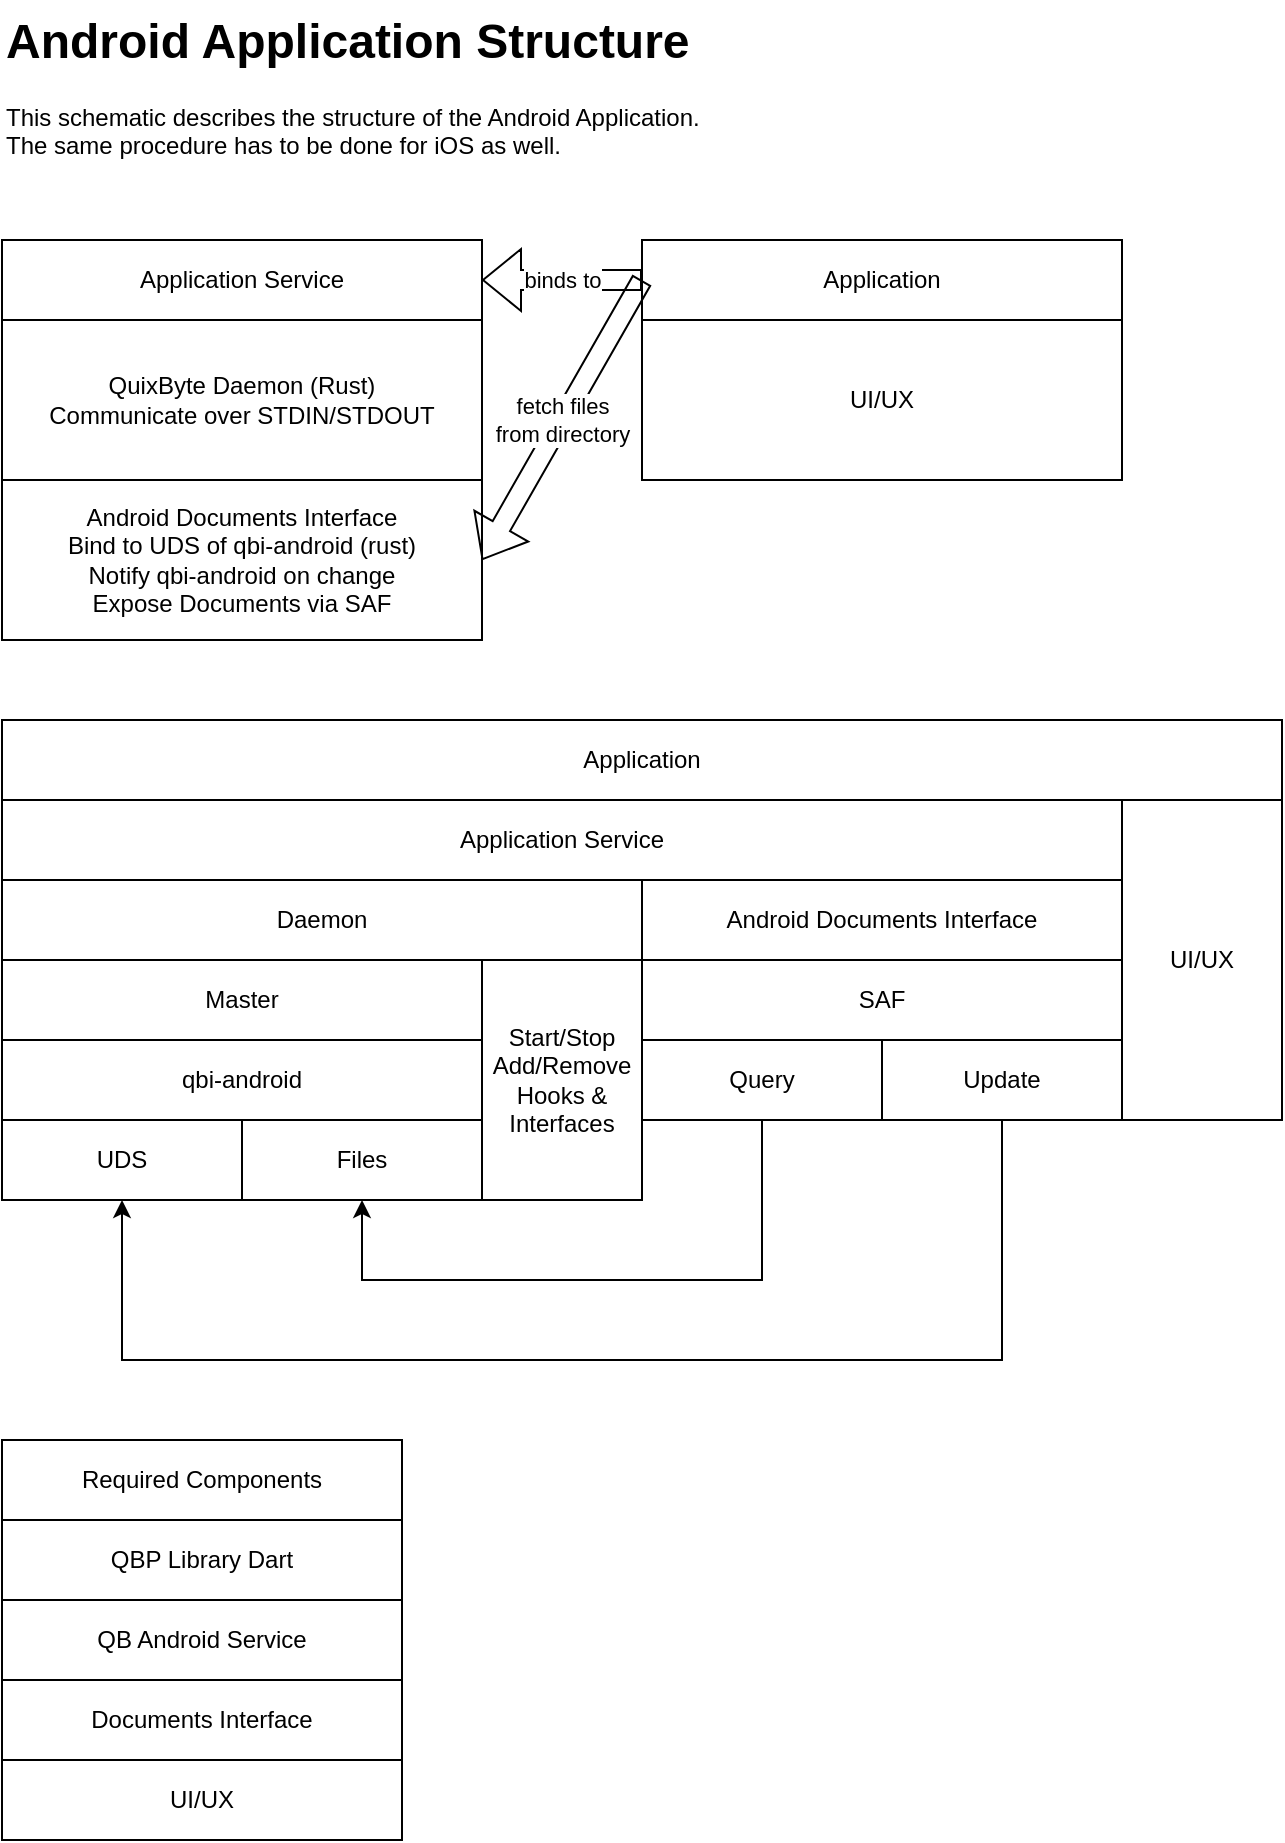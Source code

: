 <mxfile version="24.5.3" type="device">
  <diagram name="Page-1" id="HXCr5Ru2nn6dtwMlLs1M">
    <mxGraphModel dx="819" dy="518" grid="1" gridSize="10" guides="1" tooltips="1" connect="1" arrows="1" fold="1" page="1" pageScale="1" pageWidth="850" pageHeight="1100" math="0" shadow="0">
      <root>
        <mxCell id="0" />
        <mxCell id="1" parent="0" />
        <mxCell id="w35PViAqEVXVMyv1GmmO-1" value="Application Service" style="rounded=0;whiteSpace=wrap;html=1;" parent="1" vertex="1">
          <mxGeometry x="40" y="160" width="240" height="40" as="geometry" />
        </mxCell>
        <mxCell id="w35PViAqEVXVMyv1GmmO-2" value="Application" style="rounded=0;whiteSpace=wrap;html=1;" parent="1" vertex="1">
          <mxGeometry x="360" y="160" width="240" height="40" as="geometry" />
        </mxCell>
        <mxCell id="w35PViAqEVXVMyv1GmmO-3" value="binds to" style="shape=flexArrow;endArrow=classic;html=1;rounded=0;entryX=1;entryY=0.5;entryDx=0;entryDy=0;exitX=0;exitY=0.5;exitDx=0;exitDy=0;" parent="1" source="w35PViAqEVXVMyv1GmmO-2" target="w35PViAqEVXVMyv1GmmO-1" edge="1">
          <mxGeometry width="50" height="50" relative="1" as="geometry">
            <mxPoint x="300" y="250" as="sourcePoint" />
            <mxPoint x="350" y="200" as="targetPoint" />
          </mxGeometry>
        </mxCell>
        <mxCell id="w35PViAqEVXVMyv1GmmO-4" value="QuixByte Daemon (Rust)&lt;div&gt;Communicate over STDIN/STDOUT&lt;/div&gt;" style="rounded=0;whiteSpace=wrap;html=1;" parent="1" vertex="1">
          <mxGeometry x="40" y="200" width="240" height="80" as="geometry" />
        </mxCell>
        <mxCell id="w35PViAqEVXVMyv1GmmO-5" value="Android Documents Interface&lt;div&gt;Bind to UDS of qbi-android (rust)&lt;/div&gt;&lt;div&gt;Notify qbi-android on change&lt;/div&gt;&lt;div&gt;Expose Documents via SAF&lt;/div&gt;" style="rounded=0;whiteSpace=wrap;html=1;" parent="1" vertex="1">
          <mxGeometry x="40" y="280" width="240" height="80" as="geometry" />
        </mxCell>
        <mxCell id="w35PViAqEVXVMyv1GmmO-6" value="UI/UX" style="rounded=0;whiteSpace=wrap;html=1;" parent="1" vertex="1">
          <mxGeometry x="360" y="200" width="240" height="80" as="geometry" />
        </mxCell>
        <mxCell id="w35PViAqEVXVMyv1GmmO-8" value="&lt;h1 style=&quot;margin-top: 0px;&quot;&gt;Android Application Structure&lt;/h1&gt;&lt;p&gt;This schematic describes the structure of the Android Application. The same procedure has to be done for iOS as well.&lt;/p&gt;" style="text;html=1;whiteSpace=wrap;overflow=hidden;rounded=0;" parent="1" vertex="1">
          <mxGeometry x="40" y="40" width="350" height="120" as="geometry" />
        </mxCell>
        <mxCell id="w35PViAqEVXVMyv1GmmO-9" value="fetch files&lt;div&gt;from directory&lt;/div&gt;" style="shape=flexArrow;endArrow=classic;html=1;rounded=0;entryX=1;entryY=0.5;entryDx=0;entryDy=0;" parent="1" target="w35PViAqEVXVMyv1GmmO-5" edge="1">
          <mxGeometry width="50" height="50" relative="1" as="geometry">
            <mxPoint x="360" y="180" as="sourcePoint" />
            <mxPoint x="360" y="320" as="targetPoint" />
          </mxGeometry>
        </mxCell>
        <mxCell id="w35PViAqEVXVMyv1GmmO-10" value="Daemon" style="rounded=0;whiteSpace=wrap;html=1;" parent="1" vertex="1">
          <mxGeometry x="40" y="480" width="320" height="40" as="geometry" />
        </mxCell>
        <mxCell id="w35PViAqEVXVMyv1GmmO-11" value="Master" style="rounded=0;whiteSpace=wrap;html=1;" parent="1" vertex="1">
          <mxGeometry x="40" y="520" width="240" height="40" as="geometry" />
        </mxCell>
        <mxCell id="w35PViAqEVXVMyv1GmmO-12" value="Start/Stop&lt;div&gt;Add/Remove&lt;/div&gt;&lt;div&gt;Hooks &amp;amp; Interfaces&lt;/div&gt;" style="rounded=0;whiteSpace=wrap;html=1;" parent="1" vertex="1">
          <mxGeometry x="280" y="520" width="80" height="120" as="geometry" />
        </mxCell>
        <mxCell id="w35PViAqEVXVMyv1GmmO-13" value="qbi-android" style="rounded=0;whiteSpace=wrap;html=1;" parent="1" vertex="1">
          <mxGeometry x="40" y="560" width="240" height="40" as="geometry" />
        </mxCell>
        <mxCell id="w35PViAqEVXVMyv1GmmO-18" value="Application Service" style="rounded=0;whiteSpace=wrap;html=1;" parent="1" vertex="1">
          <mxGeometry x="40" y="440" width="560" height="40" as="geometry" />
        </mxCell>
        <mxCell id="w35PViAqEVXVMyv1GmmO-19" value="Android Documents Interface" style="rounded=0;whiteSpace=wrap;html=1;" parent="1" vertex="1">
          <mxGeometry x="360" y="480" width="240" height="40" as="geometry" />
        </mxCell>
        <mxCell id="w35PViAqEVXVMyv1GmmO-23" value="UDS" style="rounded=0;whiteSpace=wrap;html=1;" parent="1" vertex="1">
          <mxGeometry x="40" y="600" width="120" height="40" as="geometry" />
        </mxCell>
        <mxCell id="w35PViAqEVXVMyv1GmmO-24" value="Files" style="rounded=0;whiteSpace=wrap;html=1;" parent="1" vertex="1">
          <mxGeometry x="160" y="600" width="120" height="40" as="geometry" />
        </mxCell>
        <mxCell id="w35PViAqEVXVMyv1GmmO-25" value="SAF" style="rounded=0;whiteSpace=wrap;html=1;" parent="1" vertex="1">
          <mxGeometry x="360" y="520" width="240" height="40" as="geometry" />
        </mxCell>
        <mxCell id="w35PViAqEVXVMyv1GmmO-27" value="" style="endArrow=classic;html=1;rounded=0;entryX=0.5;entryY=1;entryDx=0;entryDy=0;exitX=0.5;exitY=1;exitDx=0;exitDy=0;" parent="1" source="w35PViAqEVXVMyv1GmmO-28" target="w35PViAqEVXVMyv1GmmO-24" edge="1">
          <mxGeometry width="50" height="50" relative="1" as="geometry">
            <mxPoint x="480" y="610" as="sourcePoint" />
            <mxPoint x="200" y="680" as="targetPoint" />
            <Array as="points">
              <mxPoint x="420" y="680" />
              <mxPoint x="220" y="680" />
            </Array>
          </mxGeometry>
        </mxCell>
        <mxCell id="w35PViAqEVXVMyv1GmmO-28" value="Query" style="rounded=0;whiteSpace=wrap;html=1;" parent="1" vertex="1">
          <mxGeometry x="360" y="560" width="120" height="40" as="geometry" />
        </mxCell>
        <mxCell id="w35PViAqEVXVMyv1GmmO-29" value="Update" style="rounded=0;whiteSpace=wrap;html=1;" parent="1" vertex="1">
          <mxGeometry x="480" y="560" width="120" height="40" as="geometry" />
        </mxCell>
        <mxCell id="w35PViAqEVXVMyv1GmmO-30" value="" style="endArrow=classic;html=1;rounded=0;entryX=0.5;entryY=1;entryDx=0;entryDy=0;exitX=0.5;exitY=1;exitDx=0;exitDy=0;" parent="1" target="w35PViAqEVXVMyv1GmmO-23" edge="1">
          <mxGeometry width="50" height="50" relative="1" as="geometry">
            <mxPoint x="540" y="600" as="sourcePoint" />
            <mxPoint x="340" y="640" as="targetPoint" />
            <Array as="points">
              <mxPoint x="540" y="720" />
              <mxPoint x="100" y="720" />
            </Array>
          </mxGeometry>
        </mxCell>
        <mxCell id="w35PViAqEVXVMyv1GmmO-31" value="Application" style="rounded=0;whiteSpace=wrap;html=1;" parent="1" vertex="1">
          <mxGeometry x="40" y="400" width="640" height="40" as="geometry" />
        </mxCell>
        <mxCell id="w35PViAqEVXVMyv1GmmO-32" value="UI/UX" style="rounded=0;whiteSpace=wrap;html=1;" parent="1" vertex="1">
          <mxGeometry x="600" y="440" width="80" height="160" as="geometry" />
        </mxCell>
        <mxCell id="WXT3WjkLfi4mWMkm_OEx-11" value="QBP Library Dart" style="rounded=0;whiteSpace=wrap;html=1;" vertex="1" parent="1">
          <mxGeometry x="40" y="800" width="200" height="40" as="geometry" />
        </mxCell>
        <mxCell id="WXT3WjkLfi4mWMkm_OEx-12" value="QB Android Service" style="rounded=0;whiteSpace=wrap;html=1;" vertex="1" parent="1">
          <mxGeometry x="40" y="840" width="200" height="40" as="geometry" />
        </mxCell>
        <mxCell id="WXT3WjkLfi4mWMkm_OEx-13" value="Required Components" style="rounded=0;whiteSpace=wrap;html=1;" vertex="1" parent="1">
          <mxGeometry x="40" y="760" width="200" height="40" as="geometry" />
        </mxCell>
        <mxCell id="WXT3WjkLfi4mWMkm_OEx-14" value="Documents Interface" style="rounded=0;whiteSpace=wrap;html=1;" vertex="1" parent="1">
          <mxGeometry x="40" y="880" width="200" height="40" as="geometry" />
        </mxCell>
        <mxCell id="WXT3WjkLfi4mWMkm_OEx-15" value="UI/UX" style="rounded=0;whiteSpace=wrap;html=1;" vertex="1" parent="1">
          <mxGeometry x="40" y="920" width="200" height="40" as="geometry" />
        </mxCell>
      </root>
    </mxGraphModel>
  </diagram>
</mxfile>
